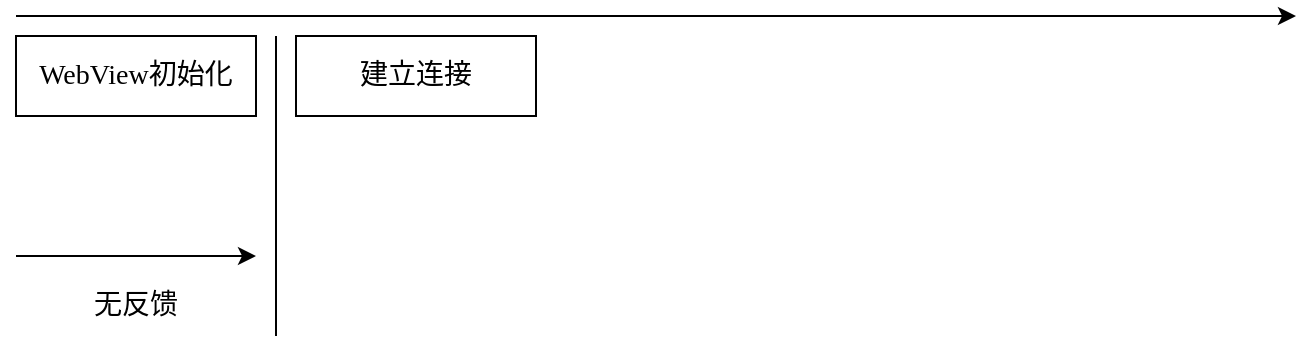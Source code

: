 <mxfile version="20.7.4" type="github">
  <diagram id="prtHgNgQTEPvFCAcTncT" name="Page-1">
    <mxGraphModel dx="681" dy="372" grid="1" gridSize="10" guides="1" tooltips="1" connect="1" arrows="1" fold="1" page="0" pageScale="1" pageWidth="827" pageHeight="1169" math="0" shadow="0">
      <root>
        <mxCell id="0" />
        <mxCell id="1" parent="0" />
        <mxCell id="BCb-Wsckc3-ovvhmENYA-1" value="" style="endArrow=classic;html=1;rounded=0;" edge="1" parent="1">
          <mxGeometry width="50" height="50" relative="1" as="geometry">
            <mxPoint x="80" y="320" as="sourcePoint" />
            <mxPoint x="720" y="320" as="targetPoint" />
          </mxGeometry>
        </mxCell>
        <mxCell id="BCb-Wsckc3-ovvhmENYA-2" value="WebView初始化" style="rounded=0;whiteSpace=wrap;html=1;fontSize=14;fontFamily=Times New Roman;" vertex="1" parent="1">
          <mxGeometry x="80" y="330" width="120" height="40" as="geometry" />
        </mxCell>
        <mxCell id="BCb-Wsckc3-ovvhmENYA-3" value="建立连接" style="rounded=0;whiteSpace=wrap;html=1;fontSize=14;fontFamily=Times New Roman;" vertex="1" parent="1">
          <mxGeometry x="220" y="330" width="120" height="40" as="geometry" />
        </mxCell>
        <mxCell id="BCb-Wsckc3-ovvhmENYA-4" value="" style="endArrow=none;html=1;rounded=0;fontFamily=Times New Roman;fontSize=14;" edge="1" parent="1">
          <mxGeometry width="50" height="50" relative="1" as="geometry">
            <mxPoint x="210" y="480" as="sourcePoint" />
            <mxPoint x="210" y="330" as="targetPoint" />
          </mxGeometry>
        </mxCell>
        <mxCell id="BCb-Wsckc3-ovvhmENYA-5" value="" style="endArrow=classic;html=1;rounded=0;fontFamily=Times New Roman;fontSize=14;" edge="1" parent="1">
          <mxGeometry width="50" height="50" relative="1" as="geometry">
            <mxPoint x="80" y="440" as="sourcePoint" />
            <mxPoint x="200" y="440" as="targetPoint" />
          </mxGeometry>
        </mxCell>
        <mxCell id="BCb-Wsckc3-ovvhmENYA-6" value="无反馈" style="text;html=1;strokeColor=none;fillColor=none;align=center;verticalAlign=middle;whiteSpace=wrap;rounded=0;fontFamily=Times New Roman;fontSize=14;" vertex="1" parent="1">
          <mxGeometry x="110" y="450" width="60" height="30" as="geometry" />
        </mxCell>
      </root>
    </mxGraphModel>
  </diagram>
</mxfile>

